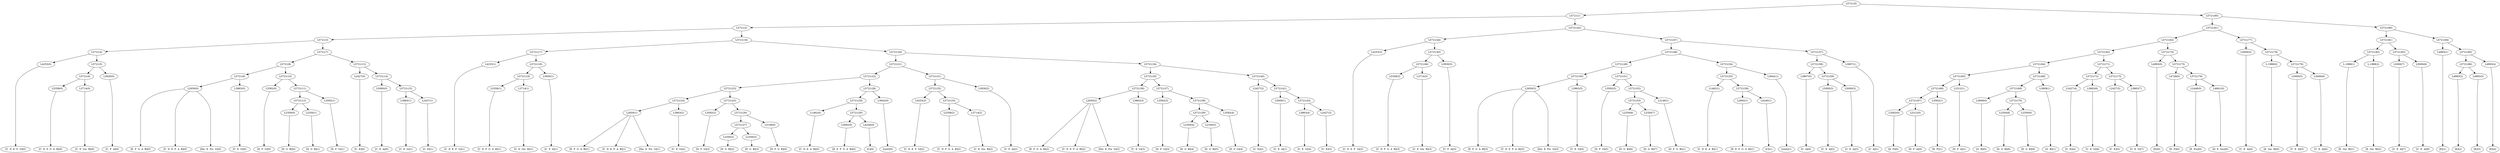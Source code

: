 digraph sample{
"L4253(0)"->"[C  D  E  F  G](0)"
"L5358(0)"->"[C  D  F  G  A  B](0)"
"L3714(0)"->"[C  E  Gis  B](0)"
"L5721(6)"->"L5358(0)"
"L5721(6)"->"L3714(0)"
"L3930(0)"->"[C  F  A](0)"
"L5721(5)"->"L5721(6)"
"L5721(5)"->"L3930(0)"
"L5721(4)"->"L4253(0)"
"L5721(4)"->"L5721(5)"
"L2650(0)"->"[E  F  G  A  B](0)"
"L2650(0)"->"[C  D  E  F  A  B](0)"
"L2650(0)"->"[Dis  E  Fis  G](0)"
"L3863(0)"->"[C  E  G](0)"
"L5721(9)"->"L2650(0)"
"L5721(9)"->"L3863(0)"
"L3592(0)"->"[D  F  G](0)"
"L2350(0)"->"[D  G  B](0)"
"L2350(1)"->"[D  G  B](1)"
"L5721(12)"->"L2350(0)"
"L5721(12)"->"L2350(1)"
"L3592(1)"->"[D  F  G](1)"
"L5721(11)"->"L5721(12)"
"L5721(11)"->"L3592(1)"
"L5721(10)"->"L3592(0)"
"L5721(10)"->"L5721(11)"
"L5721(8)"->"L5721(9)"
"L5721(8)"->"L5721(10)"
"L2427(0)"->"[C  E](0)"
"L5000(0)"->"[C  E  A](0)"
"L3863(1)"->"[C  E  G](1)"
"L2427(1)"->"[C  E](1)"
"L5721(15)"->"L3863(1)"
"L5721(15)"->"L2427(1)"
"L5721(14)"->"L5000(0)"
"L5721(14)"->"L5721(15)"
"L5721(13)"->"L2427(0)"
"L5721(13)"->"L5721(14)"
"L5721(7)"->"L5721(8)"
"L5721(7)"->"L5721(13)"
"L5721(3)"->"L5721(4)"
"L5721(3)"->"L5721(7)"
"L4253(1)"->"[C  D  E  F  G](1)"
"L5358(1)"->"[C  D  F  G  A  B](1)"
"L3714(1)"->"[C  E  Gis  B](1)"
"L5721(19)"->"L5358(1)"
"L5721(19)"->"L3714(1)"
"L3930(1)"->"[C  F  A](1)"
"L5721(18)"->"L5721(19)"
"L5721(18)"->"L3930(1)"
"L5721(17)"->"L4253(1)"
"L5721(17)"->"L5721(18)"
"L2650(1)"->"[E  F  G  A  B](1)"
"L2650(1)"->"[C  D  E  F  A  B](1)"
"L2650(1)"->"[Dis  E  Fis  G](1)"
"L3863(2)"->"[C  E  G](2)"
"L5721(24)"->"L2650(1)"
"L5721(24)"->"L3863(2)"
"L3592(2)"->"[D  F  G](2)"
"L2350(2)"->"[D  G  B](2)"
"L2350(3)"->"[D  G  B](3)"
"L5721(27)"->"L2350(2)"
"L5721(27)"->"L2350(3)"
"L3149(0)"->"[D  F  G  B](0)"
"L5721(26)"->"L5721(27)"
"L5721(26)"->"L3149(0)"
"L5721(25)"->"L3592(2)"
"L5721(25)"->"L5721(26)"
"L5721(23)"->"L5721(24)"
"L5721(23)"->"L5721(25)"
"L1462(0)"->"[C  D  E  A  B](0)"
"L2692(0)"->"[D  E  F  G  A  B](0)"
"L4240(0)"->"[C](0)"
"L5721(30)"->"L2692(0)"
"L5721(30)"->"L4240(0)"
"L5721(29)"->"L1462(0)"
"L5721(29)"->"L5721(30)"
"L3642(0)"->"[rest](0)"
"L5721(28)"->"L5721(29)"
"L5721(28)"->"L3642(0)"
"L5721(22)"->"L5721(23)"
"L5721(22)"->"L5721(28)"
"L4253(2)"->"[C  D  E  F  G](2)"
"L5358(2)"->"[C  D  F  G  A  B](2)"
"L3714(2)"->"[C  E  Gis  B](2)"
"L5721(33)"->"L5358(2)"
"L5721(33)"->"L3714(2)"
"L5721(32)"->"L4253(2)"
"L5721(32)"->"L5721(33)"
"L3930(2)"->"[C  F  A](2)"
"L5721(31)"->"L5721(32)"
"L5721(31)"->"L3930(2)"
"L5721(21)"->"L5721(22)"
"L5721(21)"->"L5721(31)"
"L2650(2)"->"[E  F  G  A  B](2)"
"L2650(2)"->"[C  D  E  F  A  B](2)"
"L2650(2)"->"[Dis  E  Fis  G](2)"
"L3863(3)"->"[C  E  G](3)"
"L5721(36)"->"L2650(2)"
"L5721(36)"->"L3863(3)"
"L3592(3)"->"[D  F  G](3)"
"L2350(4)"->"[D  G  B](4)"
"L2350(5)"->"[D  G  B](5)"
"L5721(39)"->"L2350(4)"
"L5721(39)"->"L2350(5)"
"L3592(4)"->"[D  F  G](4)"
"L5721(38)"->"L5721(39)"
"L5721(38)"->"L3592(4)"
"L5721(37)"->"L3592(3)"
"L5721(37)"->"L5721(38)"
"L5721(35)"->"L5721(36)"
"L5721(35)"->"L5721(37)"
"L2427(2)"->"[C  E](2)"
"L5000(1)"->"[C  E  A](1)"
"L3863(4)"->"[C  E  G](4)"
"L2427(3)"->"[C  E](3)"
"L5721(42)"->"L3863(4)"
"L5721(42)"->"L2427(3)"
"L5721(41)"->"L5000(1)"
"L5721(41)"->"L5721(42)"
"L5721(40)"->"L2427(2)"
"L5721(40)"->"L5721(41)"
"L5721(34)"->"L5721(35)"
"L5721(34)"->"L5721(40)"
"L5721(20)"->"L5721(21)"
"L5721(20)"->"L5721(34)"
"L5721(16)"->"L5721(17)"
"L5721(16)"->"L5721(20)"
"L5721(2)"->"L5721(3)"
"L5721(2)"->"L5721(16)"
"L4253(3)"->"[C  D  E  F  G](3)"
"L5358(3)"->"[C  D  F  G  A  B](3)"
"L3714(3)"->"[C  E  Gis  B](3)"
"L5721(46)"->"L5358(3)"
"L5721(46)"->"L3714(3)"
"L3930(3)"->"[C  F  A](3)"
"L5721(45)"->"L5721(46)"
"L5721(45)"->"L3930(3)"
"L5721(44)"->"L4253(3)"
"L5721(44)"->"L5721(45)"
"L2650(3)"->"[E  F  G  A  B](3)"
"L2650(3)"->"[C  D  E  F  A  B](3)"
"L2650(3)"->"[Dis  E  Fis  G](3)"
"L3863(5)"->"[C  E  G](5)"
"L5721(50)"->"L2650(3)"
"L5721(50)"->"L3863(5)"
"L3592(5)"->"[D  F  G](5)"
"L2350(6)"->"[D  G  B](6)"
"L2350(7)"->"[D  G  B](7)"
"L5721(53)"->"L2350(6)"
"L5721(53)"->"L2350(7)"
"L3149(1)"->"[D  F  G  B](1)"
"L5721(52)"->"L5721(53)"
"L5721(52)"->"L3149(1)"
"L5721(51)"->"L3592(5)"
"L5721(51)"->"L5721(52)"
"L5721(49)"->"L5721(50)"
"L5721(49)"->"L5721(51)"
"L1462(1)"->"[C  D  E  A  B](1)"
"L2692(1)"->"[D  E  F  G  A  B](1)"
"L4240(1)"->"[C](1)"
"L5721(56)"->"L2692(1)"
"L5721(56)"->"L4240(1)"
"L5721(55)"->"L1462(1)"
"L5721(55)"->"L5721(56)"
"L3642(1)"->"[rest](1)"
"L5721(54)"->"L5721(55)"
"L5721(54)"->"L3642(1)"
"L5721(48)"->"L5721(49)"
"L5721(48)"->"L5721(54)"
"L3807(0)"->"[C  A](0)"
"L5000(2)"->"[C  E  A](2)"
"L5000(3)"->"[C  E  A](3)"
"L5721(59)"->"L5000(2)"
"L5721(59)"->"L5000(3)"
"L5721(58)"->"L3807(0)"
"L5721(58)"->"L5721(59)"
"L3807(1)"->"[C  A](1)"
"L5721(57)"->"L5721(58)"
"L5721(57)"->"L3807(1)"
"L5721(47)"->"L5721(48)"
"L5721(47)"->"L5721(57)"
"L5721(43)"->"L5721(44)"
"L5721(43)"->"L5721(47)"
"L5721(1)"->"L5721(2)"
"L5721(1)"->"L5721(43)"
"L3562(0)"->"[D  F](0)"
"L2312(0)"->"[D  F  A](0)"
"L5721(67)"->"L3562(0)"
"L5721(67)"->"L2312(0)"
"L3562(1)"->"[D  F](1)"
"L5721(66)"->"L5721(67)"
"L5721(66)"->"L3562(1)"
"L2312(1)"->"[D  F  A](1)"
"L5721(65)"->"L5721(66)"
"L5721(65)"->"L2312(1)"
"L3609(0)"->"[G  B](0)"
"L2350(8)"->"[D  G  B](8)"
"L2350(9)"->"[D  G  B](9)"
"L5721(70)"->"L2350(8)"
"L5721(70)"->"L2350(9)"
"L5721(69)"->"L3609(0)"
"L5721(69)"->"L5721(70)"
"L3609(1)"->"[G  B](1)"
"L5721(68)"->"L5721(69)"
"L5721(68)"->"L3609(1)"
"L5721(64)"->"L5721(65)"
"L5721(64)"->"L5721(68)"
"L2427(4)"->"[C  E](4)"
"L3863(6)"->"[C  E  G](6)"
"L5721(72)"->"L2427(4)"
"L5721(72)"->"L3863(6)"
"L2427(5)"->"[C  E](5)"
"L3863(7)"->"[C  E  G](7)"
"L5721(73)"->"L2427(5)"
"L5721(73)"->"L3863(7)"
"L5721(71)"->"L5721(72)"
"L5721(71)"->"L5721(73)"
"L5721(63)"->"L5721(64)"
"L5721(63)"->"L5721(71)"
"L4993(0)"->"[E](0)"
"L4728(0)"->"[E  F](0)"
"L2448(0)"->"[E  Fis](0)"
"L4661(0)"->"[D  E  Gis](0)"
"L5721(76)"->"L2448(0)"
"L5721(76)"->"L4661(0)"
"L5721(75)"->"L4728(0)"
"L5721(75)"->"L5721(76)"
"L5721(74)"->"L4993(0)"
"L5721(74)"->"L5721(75)"
"L5721(62)"->"L5721(63)"
"L5721(62)"->"L5721(74)"
"L5000(4)"->"[C  E  A](4)"
"L-1988(0)"->"[E  Gis  B](0)"
"L5000(5)"->"[C  E  A](5)"
"L5000(6)"->"[C  E  A](6)"
"L5721(79)"->"L5000(5)"
"L5721(79)"->"L5000(6)"
"L5721(78)"->"L-1988(0)"
"L5721(78)"->"L5721(79)"
"L5721(77)"->"L5000(4)"
"L5721(77)"->"L5721(78)"
"L5721(61)"->"L5721(62)"
"L5721(61)"->"L5721(77)"
"L-1988(1)"->"[E  Gis  B](1)"
"L-1988(2)"->"[E  Gis  B](2)"
"L5721(82)"->"L-1988(1)"
"L5721(82)"->"L-1988(2)"
"L5000(7)"->"[C  E  A](7)"
"L5000(8)"->"[C  E  A](8)"
"L5721(83)"->"L5000(7)"
"L5721(83)"->"L5000(8)"
"L5721(81)"->"L5721(82)"
"L5721(81)"->"L5721(83)"
"L4993(1)"->"[E](1)"
"L4993(2)"->"[E](2)"
"L4993(3)"->"[E](3)"
"L5721(86)"->"L4993(2)"
"L5721(86)"->"L4993(3)"
"L4993(4)"->"[E](4)"
"L5721(85)"->"L5721(86)"
"L5721(85)"->"L4993(4)"
"L5721(84)"->"L4993(1)"
"L5721(84)"->"L5721(85)"
"L5721(80)"->"L5721(81)"
"L5721(80)"->"L5721(84)"
"L5721(60)"->"L5721(61)"
"L5721(60)"->"L5721(80)"
"L5721(0)"->"L5721(1)"
"L5721(0)"->"L5721(60)"
{rank = min; "L5721(0)"}
{rank = same; "L5721(1)"; "L5721(60)";}
{rank = same; "L5721(2)"; "L5721(43)"; "L5721(61)"; "L5721(80)";}
{rank = same; "L5721(3)"; "L5721(16)"; "L5721(44)"; "L5721(47)"; "L5721(62)"; "L5721(77)"; "L5721(81)"; "L5721(84)";}
{rank = same; "L5721(4)"; "L5721(7)"; "L5721(17)"; "L5721(20)"; "L4253(3)"; "L5721(45)"; "L5721(48)"; "L5721(57)"; "L5721(63)"; "L5721(74)"; "L5000(4)"; "L5721(78)"; "L5721(82)"; "L5721(83)"; "L4993(1)"; "L5721(85)";}
{rank = same; "L4253(0)"; "L5721(5)"; "L5721(8)"; "L5721(13)"; "L4253(1)"; "L5721(18)"; "L5721(21)"; "L5721(34)"; "L5721(46)"; "L3930(3)"; "L5721(49)"; "L5721(54)"; "L5721(58)"; "L3807(1)"; "L5721(64)"; "L5721(71)"; "L4993(0)"; "L5721(75)"; "L-1988(0)"; "L5721(79)"; "L-1988(1)"; "L-1988(2)"; "L5000(7)"; "L5000(8)"; "L5721(86)"; "L4993(4)";}
{rank = same; "L5721(6)"; "L3930(0)"; "L5721(9)"; "L5721(10)"; "L2427(0)"; "L5721(14)"; "L5721(19)"; "L3930(1)"; "L5721(22)"; "L5721(31)"; "L5721(35)"; "L5721(40)"; "L5358(3)"; "L3714(3)"; "L5721(50)"; "L5721(51)"; "L5721(55)"; "L3642(1)"; "L3807(0)"; "L5721(59)"; "L5721(65)"; "L5721(68)"; "L5721(72)"; "L5721(73)"; "L4728(0)"; "L5721(76)"; "L5000(5)"; "L5000(6)"; "L4993(2)"; "L4993(3)";}
{rank = same; "L5358(0)"; "L3714(0)"; "L2650(0)"; "L3863(0)"; "L3592(0)"; "L5721(11)"; "L5000(0)"; "L5721(15)"; "L5358(1)"; "L3714(1)"; "L5721(23)"; "L5721(28)"; "L5721(32)"; "L3930(2)"; "L5721(36)"; "L5721(37)"; "L2427(2)"; "L5721(41)"; "L2650(3)"; "L3863(5)"; "L3592(5)"; "L5721(52)"; "L1462(1)"; "L5721(56)"; "L5000(2)"; "L5000(3)"; "L5721(66)"; "L2312(1)"; "L5721(69)"; "L3609(1)"; "L2427(4)"; "L3863(6)"; "L2427(5)"; "L3863(7)"; "L2448(0)"; "L4661(0)";}
{rank = same; "L5721(12)"; "L3592(1)"; "L3863(1)"; "L2427(1)"; "L5721(24)"; "L5721(25)"; "L5721(29)"; "L3642(0)"; "L4253(2)"; "L5721(33)"; "L2650(2)"; "L3863(3)"; "L3592(3)"; "L5721(38)"; "L5000(1)"; "L5721(42)"; "L5721(53)"; "L3149(1)"; "L2692(1)"; "L4240(1)"; "L5721(67)"; "L3562(1)"; "L3609(0)"; "L5721(70)";}
{rank = same; "L2350(0)"; "L2350(1)"; "L2650(1)"; "L3863(2)"; "L3592(2)"; "L5721(26)"; "L1462(0)"; "L5721(30)"; "L5358(2)"; "L3714(2)"; "L5721(39)"; "L3592(4)"; "L3863(4)"; "L2427(3)"; "L2350(6)"; "L2350(7)"; "L3562(0)"; "L2312(0)"; "L2350(8)"; "L2350(9)";}
{rank = same; "L5721(27)"; "L3149(0)"; "L2692(0)"; "L4240(0)"; "L2350(4)"; "L2350(5)";}
{rank = same; "L2350(2)"; "L2350(3)";}
{rank = max; "[C  A](0)"; "[C  A](1)"; "[C  D  E  A  B](0)"; "[C  D  E  A  B](1)"; "[C  D  E  F  A  B](0)"; "[C  D  E  F  A  B](1)"; "[C  D  E  F  A  B](2)"; "[C  D  E  F  A  B](3)"; "[C  D  E  F  G](0)"; "[C  D  E  F  G](1)"; "[C  D  E  F  G](2)"; "[C  D  E  F  G](3)"; "[C  D  F  G  A  B](0)"; "[C  D  F  G  A  B](1)"; "[C  D  F  G  A  B](2)"; "[C  D  F  G  A  B](3)"; "[C  E  A](0)"; "[C  E  A](1)"; "[C  E  A](2)"; "[C  E  A](3)"; "[C  E  A](4)"; "[C  E  A](5)"; "[C  E  A](6)"; "[C  E  A](7)"; "[C  E  A](8)"; "[C  E  G](0)"; "[C  E  G](1)"; "[C  E  G](2)"; "[C  E  G](3)"; "[C  E  G](4)"; "[C  E  G](5)"; "[C  E  G](6)"; "[C  E  G](7)"; "[C  E  Gis  B](0)"; "[C  E  Gis  B](1)"; "[C  E  Gis  B](2)"; "[C  E  Gis  B](3)"; "[C  E](0)"; "[C  E](1)"; "[C  E](2)"; "[C  E](3)"; "[C  E](4)"; "[C  E](5)"; "[C  F  A](0)"; "[C  F  A](1)"; "[C  F  A](2)"; "[C  F  A](3)"; "[C](0)"; "[C](1)"; "[D  E  F  G  A  B](0)"; "[D  E  F  G  A  B](1)"; "[D  E  Gis](0)"; "[D  F  A](0)"; "[D  F  A](1)"; "[D  F  G  B](0)"; "[D  F  G  B](1)"; "[D  F  G](0)"; "[D  F  G](1)"; "[D  F  G](2)"; "[D  F  G](3)"; "[D  F  G](4)"; "[D  F  G](5)"; "[D  F](0)"; "[D  F](1)"; "[D  G  B](0)"; "[D  G  B](1)"; "[D  G  B](2)"; "[D  G  B](3)"; "[D  G  B](4)"; "[D  G  B](5)"; "[D  G  B](6)"; "[D  G  B](7)"; "[D  G  B](8)"; "[D  G  B](9)"; "[Dis  E  Fis  G](0)"; "[Dis  E  Fis  G](1)"; "[Dis  E  Fis  G](2)"; "[Dis  E  Fis  G](3)"; "[E  F  G  A  B](0)"; "[E  F  G  A  B](1)"; "[E  F  G  A  B](2)"; "[E  F  G  A  B](3)"; "[E  F](0)"; "[E  Fis](0)"; "[E  Gis  B](0)"; "[E  Gis  B](1)"; "[E  Gis  B](2)"; "[E](0)"; "[E](1)"; "[E](2)"; "[E](3)"; "[E](4)"; "[G  B](0)"; "[G  B](1)"; "[rest](0)"; "[rest](1)";}
}